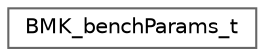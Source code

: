digraph "类继承关系图"
{
 // LATEX_PDF_SIZE
  bgcolor="transparent";
  edge [fontname=Helvetica,fontsize=10,labelfontname=Helvetica,labelfontsize=10];
  node [fontname=Helvetica,fontsize=10,shape=box,height=0.2,width=0.4];
  rankdir="LR";
  Node0 [id="Node000000",label="BMK_benchParams_t",height=0.2,width=0.4,color="grey40", fillcolor="white", style="filled",URL="$struct_b_m_k__bench_params__t.html",tooltip=" "];
}

